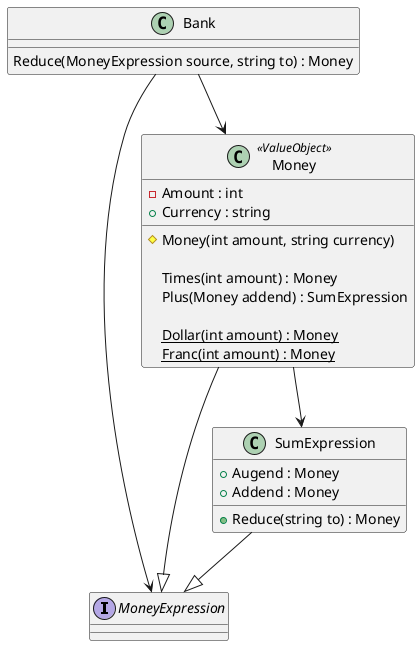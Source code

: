 @startuml

interface MoneyExpression 

class Money <<ValueObject>>
{
    -Amount : int
    +Currency : string
    
    #Money(int amount, string currency)
    
    Times(int amount) : Money
    Plus(Money addend) : SumExpression
    
    {static} Dollar(int amount) : Money
    {static} Franc(int amount) : Money
}
Money --|> MoneyExpression
Money --> SumExpression

class SumExpression
{
    +Augend : Money
    +Addend : Money
    
    +Reduce(string to) : Money
}
SumExpression --|> MoneyExpression

class Bank
{
    Reduce(MoneyExpression source, string to) : Money
}
Bank --> MoneyExpression
Bank --> Money
@enduml